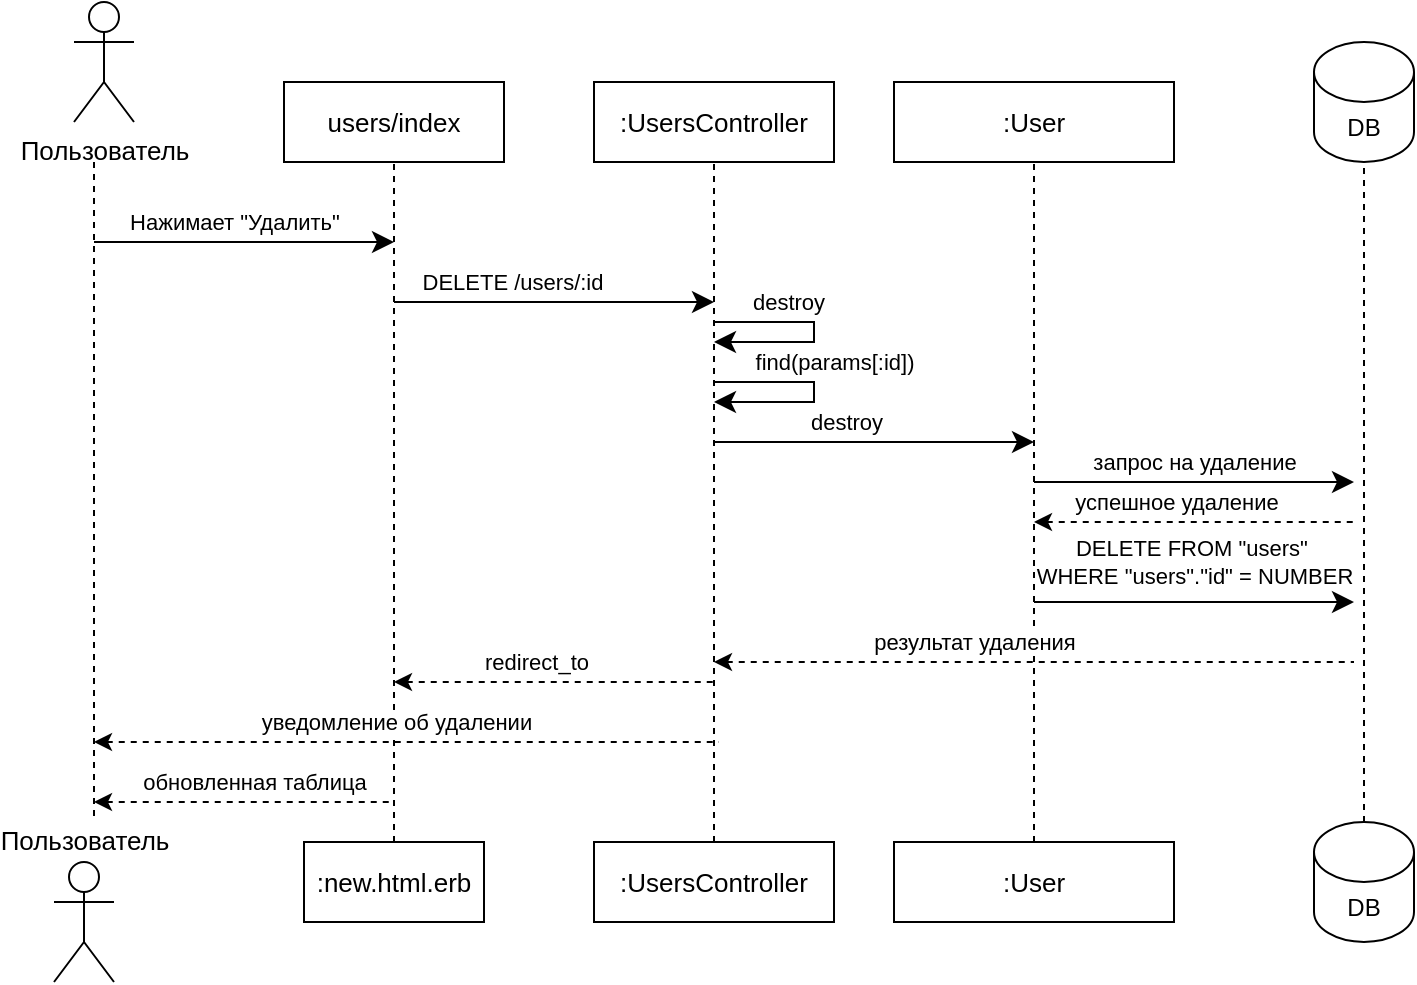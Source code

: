 <mxfile version="26.0.6">
  <diagram name="Page-1" id="2YBvvXClWsGukQMizWep">
    <mxGraphModel dx="989" dy="514" grid="1" gridSize="10" guides="1" tooltips="1" connect="1" arrows="1" fold="1" page="1" pageScale="1" pageWidth="850" pageHeight="1100" math="0" shadow="0">
      <root>
        <mxCell id="0" />
        <mxCell id="1" parent="0" />
        <mxCell id="DcK7qfO0fMDPadU4-bJH-3" value="" style="edgeStyle=orthogonalEdgeStyle;rounded=0;orthogonalLoop=1;jettySize=auto;html=1;endArrow=none;endFill=0;fontSize=13;dashed=1;" parent="1" edge="1">
          <mxGeometry relative="1" as="geometry">
            <mxPoint x="200" y="120" as="sourcePoint" />
            <mxPoint x="200" y="450" as="targetPoint" />
            <Array as="points">
              <mxPoint x="200" y="120" />
              <mxPoint x="200" y="640" />
            </Array>
          </mxGeometry>
        </mxCell>
        <mxCell id="DcK7qfO0fMDPadU4-bJH-1" value="Пользователь" style="shape=umlActor;verticalLabelPosition=bottom;verticalAlign=top;html=1;outlineConnect=0;fontSize=13;" parent="1" vertex="1">
          <mxGeometry x="190" y="40" width="30" height="60" as="geometry" />
        </mxCell>
        <mxCell id="DcK7qfO0fMDPadU4-bJH-2" value="Пользователь" style="shape=umlActor;verticalLabelPosition=top;verticalAlign=bottom;html=1;outlineConnect=0;labelPosition=center;align=center;fontSize=13;" parent="1" vertex="1">
          <mxGeometry x="180" y="470" width="30" height="60" as="geometry" />
        </mxCell>
        <mxCell id="DcK7qfO0fMDPadU4-bJH-4" value="users/index" style="rounded=0;whiteSpace=wrap;html=1;fontSize=13;" parent="1" vertex="1">
          <mxGeometry x="295" y="80" width="110" height="40" as="geometry" />
        </mxCell>
        <mxCell id="DcK7qfO0fMDPadU4-bJH-5" value=":new.html.erb" style="rounded=0;whiteSpace=wrap;html=1;fontSize=13;" parent="1" vertex="1">
          <mxGeometry x="305" y="460" width="90" height="40" as="geometry" />
        </mxCell>
        <mxCell id="DcK7qfO0fMDPadU4-bJH-7" value=":UsersController" style="rounded=0;whiteSpace=wrap;html=1;fontSize=13;" parent="1" vertex="1">
          <mxGeometry x="450" y="80" width="120" height="40" as="geometry" />
        </mxCell>
        <mxCell id="DcK7qfO0fMDPadU4-bJH-8" value=":UsersController" style="rounded=0;whiteSpace=wrap;html=1;fontSize=13;" parent="1" vertex="1">
          <mxGeometry x="450" y="460" width="120" height="40" as="geometry" />
        </mxCell>
        <mxCell id="DcK7qfO0fMDPadU4-bJH-11" value=":User" style="rounded=0;whiteSpace=wrap;html=1;fontSize=13;" parent="1" vertex="1">
          <mxGeometry x="600" y="460" width="140" height="40" as="geometry" />
        </mxCell>
        <mxCell id="DcK7qfO0fMDPadU4-bJH-15" value=":User" style="rounded=0;whiteSpace=wrap;html=1;fontSize=13;" parent="1" vertex="1">
          <mxGeometry x="600" y="80" width="140" height="40" as="geometry" />
        </mxCell>
        <mxCell id="DcK7qfO0fMDPadU4-bJH-25" value="" style="endArrow=classic;html=1;rounded=0;endSize=8;fontSize=13;" parent="1" edge="1">
          <mxGeometry width="50" height="50" relative="1" as="geometry">
            <mxPoint x="200" y="160" as="sourcePoint" />
            <mxPoint x="350" y="160" as="targetPoint" />
          </mxGeometry>
        </mxCell>
        <mxCell id="xKpAIE7Evgek5Haucw2L-2" value="Нажимает &quot;Удалить&quot;" style="edgeLabel;html=1;align=center;verticalAlign=middle;resizable=0;points=[];" vertex="1" connectable="0" parent="DcK7qfO0fMDPadU4-bJH-25">
          <mxGeometry x="-0.631" y="-2" relative="1" as="geometry">
            <mxPoint x="42" y="-12" as="offset" />
          </mxGeometry>
        </mxCell>
        <mxCell id="DcK7qfO0fMDPadU4-bJH-50" value="" style="endArrow=none;html=1;rounded=0;entryX=0.5;entryY=1;entryDx=0;entryDy=0;fontSize=13;exitX=0.5;exitY=0;exitDx=0;exitDy=0;dashed=1;" parent="1" source="DcK7qfO0fMDPadU4-bJH-8" target="DcK7qfO0fMDPadU4-bJH-7" edge="1">
          <mxGeometry width="50" height="50" relative="1" as="geometry">
            <mxPoint x="550" y="720" as="sourcePoint" />
            <mxPoint x="600" y="670" as="targetPoint" />
          </mxGeometry>
        </mxCell>
        <mxCell id="DcK7qfO0fMDPadU4-bJH-52" value="" style="endArrow=none;html=1;rounded=0;exitX=0.5;exitY=0;exitDx=0;exitDy=0;fontSize=13;dashed=1;entryX=0.5;entryY=1;entryDx=0;entryDy=0;" parent="1" source="DcK7qfO0fMDPadU4-bJH-11" edge="1" target="DcK7qfO0fMDPadU4-bJH-15">
          <mxGeometry width="50" height="50" relative="1" as="geometry">
            <mxPoint x="710" y="170" as="sourcePoint" />
            <mxPoint x="760" y="120" as="targetPoint" />
            <Array as="points" />
          </mxGeometry>
        </mxCell>
        <mxCell id="DcK7qfO0fMDPadU4-bJH-54" value="" style="endArrow=none;html=1;rounded=0;exitX=0.5;exitY=0;exitDx=0;exitDy=0;fontSize=13;dashed=1;entryX=0.5;entryY=1;entryDx=0;entryDy=0;entryPerimeter=0;" parent="1" source="xKpAIE7Evgek5Haucw2L-4" edge="1" target="xKpAIE7Evgek5Haucw2L-3">
          <mxGeometry width="50" height="50" relative="1" as="geometry">
            <mxPoint x="994.94" y="975" as="sourcePoint" />
            <mxPoint x="994.41" y="125" as="targetPoint" />
          </mxGeometry>
        </mxCell>
        <mxCell id="DcK7qfO0fMDPadU4-bJH-59" value="" style="endArrow=none;html=1;rounded=0;entryX=0.5;entryY=1;entryDx=0;entryDy=0;fontSize=13;exitX=0.5;exitY=0;exitDx=0;exitDy=0;dashed=1;" parent="1" source="DcK7qfO0fMDPadU4-bJH-5" edge="1">
          <mxGeometry width="50" height="50" relative="1" as="geometry">
            <mxPoint x="350" y="750" as="sourcePoint" />
            <mxPoint x="350" y="120" as="targetPoint" />
          </mxGeometry>
        </mxCell>
        <mxCell id="8KaN66j-5YE_tGuYA4_8-3" value="" style="endArrow=classic;html=1;rounded=0;endSize=8;fontSize=13;" parent="1" edge="1">
          <mxGeometry width="50" height="50" relative="1" as="geometry">
            <mxPoint x="350" y="190" as="sourcePoint" />
            <mxPoint x="510" y="190" as="targetPoint" />
          </mxGeometry>
        </mxCell>
        <mxCell id="xKpAIE7Evgek5Haucw2L-6" value="DELETE /users/:id" style="edgeLabel;html=1;align=center;verticalAlign=middle;resizable=0;points=[];" vertex="1" connectable="0" parent="8KaN66j-5YE_tGuYA4_8-3">
          <mxGeometry x="-0.433" y="5" relative="1" as="geometry">
            <mxPoint x="13" y="-5" as="offset" />
          </mxGeometry>
        </mxCell>
        <mxCell id="8KaN66j-5YE_tGuYA4_8-37" value="" style="endArrow=none;html=1;rounded=0;endSize=8;fontSize=13;dashed=1;endFill=0;startArrow=classic;startFill=1;" parent="1" edge="1">
          <mxGeometry width="50" height="50" relative="1" as="geometry">
            <mxPoint x="200" y="410" as="sourcePoint" />
            <mxPoint x="512.5" y="410" as="targetPoint" />
          </mxGeometry>
        </mxCell>
        <mxCell id="xKpAIE7Evgek5Haucw2L-13" value="уведомление об удалении" style="edgeLabel;html=1;align=center;verticalAlign=middle;resizable=0;points=[];" vertex="1" connectable="0" parent="8KaN66j-5YE_tGuYA4_8-37">
          <mxGeometry x="-0.255" relative="1" as="geometry">
            <mxPoint x="34" y="-10" as="offset" />
          </mxGeometry>
        </mxCell>
        <mxCell id="xKpAIE7Evgek5Haucw2L-3" value="DB" style="shape=cylinder3;whiteSpace=wrap;html=1;boundedLbl=1;backgroundOutline=1;size=15;" vertex="1" parent="1">
          <mxGeometry x="810" y="60" width="50" height="60" as="geometry" />
        </mxCell>
        <mxCell id="xKpAIE7Evgek5Haucw2L-5" value="" style="endArrow=none;html=1;rounded=0;exitX=0.5;exitY=0;exitDx=0;exitDy=0;fontSize=13;dashed=1;exitPerimeter=0;entryX=0.5;entryY=0;entryDx=0;entryDy=0;entryPerimeter=0;" edge="1" parent="1" source="xKpAIE7Evgek5Haucw2L-4" target="xKpAIE7Evgek5Haucw2L-4">
          <mxGeometry width="50" height="50" relative="1" as="geometry">
            <mxPoint x="994.94" y="475" as="sourcePoint" />
            <mxPoint x="860" y="430" as="targetPoint" />
          </mxGeometry>
        </mxCell>
        <mxCell id="xKpAIE7Evgek5Haucw2L-4" value="DB" style="shape=cylinder3;whiteSpace=wrap;html=1;boundedLbl=1;backgroundOutline=1;size=15;" vertex="1" parent="1">
          <mxGeometry x="810" y="450" width="50" height="60" as="geometry" />
        </mxCell>
        <mxCell id="xKpAIE7Evgek5Haucw2L-7" value="" style="endArrow=classic;html=1;rounded=0;endSize=8;fontSize=13;" edge="1" parent="1">
          <mxGeometry width="50" height="50" relative="1" as="geometry">
            <mxPoint x="510" y="260" as="sourcePoint" />
            <mxPoint x="670" y="260" as="targetPoint" />
          </mxGeometry>
        </mxCell>
        <mxCell id="xKpAIE7Evgek5Haucw2L-8" value="destroy" style="edgeLabel;html=1;align=center;verticalAlign=middle;resizable=0;points=[];" vertex="1" connectable="0" parent="xKpAIE7Evgek5Haucw2L-7">
          <mxGeometry x="-0.433" y="5" relative="1" as="geometry">
            <mxPoint x="20" y="-5" as="offset" />
          </mxGeometry>
        </mxCell>
        <mxCell id="xKpAIE7Evgek5Haucw2L-9" value="запрос на удаление" style="endArrow=classic;html=1;rounded=0;endSize=8;fontSize=11;" edge="1" parent="1">
          <mxGeometry y="10" width="50" height="50" relative="1" as="geometry">
            <mxPoint x="670" y="280" as="sourcePoint" />
            <mxPoint x="830" y="280" as="targetPoint" />
            <Array as="points">
              <mxPoint x="720" y="280" />
            </Array>
            <mxPoint as="offset" />
          </mxGeometry>
        </mxCell>
        <mxCell id="xKpAIE7Evgek5Haucw2L-18" value="" style="endArrow=classic;html=1;rounded=0;endSize=8;fontSize=13;" edge="1" parent="1">
          <mxGeometry width="50" height="50" relative="1" as="geometry">
            <mxPoint x="510" y="200" as="sourcePoint" />
            <mxPoint x="510" y="210" as="targetPoint" />
            <Array as="points">
              <mxPoint x="560" y="200" />
              <mxPoint x="560" y="210" />
            </Array>
          </mxGeometry>
        </mxCell>
        <mxCell id="xKpAIE7Evgek5Haucw2L-19" value="destroy" style="edgeLabel;html=1;align=center;verticalAlign=middle;resizable=0;points=[];" vertex="1" connectable="0" parent="xKpAIE7Evgek5Haucw2L-18">
          <mxGeometry x="-0.433" y="5" relative="1" as="geometry">
            <mxPoint x="6" y="-5" as="offset" />
          </mxGeometry>
        </mxCell>
        <mxCell id="xKpAIE7Evgek5Haucw2L-20" value="" style="endArrow=classic;html=1;rounded=0;endSize=8;fontSize=13;" edge="1" parent="1">
          <mxGeometry width="50" height="50" relative="1" as="geometry">
            <mxPoint x="510" y="230" as="sourcePoint" />
            <mxPoint x="510" y="240" as="targetPoint" />
            <Array as="points">
              <mxPoint x="560" y="230" />
              <mxPoint x="560" y="240" />
              <mxPoint x="540" y="240" />
            </Array>
          </mxGeometry>
        </mxCell>
        <mxCell id="xKpAIE7Evgek5Haucw2L-21" value="find(params[:id])" style="edgeLabel;html=1;align=center;verticalAlign=middle;resizable=0;points=[];" vertex="1" connectable="0" parent="xKpAIE7Evgek5Haucw2L-20">
          <mxGeometry x="-0.433" y="5" relative="1" as="geometry">
            <mxPoint x="29" y="-5" as="offset" />
          </mxGeometry>
        </mxCell>
        <mxCell id="xKpAIE7Evgek5Haucw2L-22" value="" style="endArrow=none;html=1;rounded=0;endSize=8;fontSize=13;dashed=1;endFill=0;startArrow=classic;startFill=1;" edge="1" parent="1">
          <mxGeometry width="50" height="50" relative="1" as="geometry">
            <mxPoint x="670" y="300" as="sourcePoint" />
            <mxPoint x="830" y="300" as="targetPoint" />
          </mxGeometry>
        </mxCell>
        <mxCell id="xKpAIE7Evgek5Haucw2L-23" value="успешное удаление" style="edgeLabel;html=1;align=center;verticalAlign=middle;resizable=0;points=[];" vertex="1" connectable="0" parent="xKpAIE7Evgek5Haucw2L-22">
          <mxGeometry x="-0.255" relative="1" as="geometry">
            <mxPoint x="11" y="-10" as="offset" />
          </mxGeometry>
        </mxCell>
        <mxCell id="xKpAIE7Evgek5Haucw2L-24" value="" style="endArrow=classic;html=1;rounded=0;endSize=8;fontSize=13;" edge="1" parent="1">
          <mxGeometry width="50" height="50" relative="1" as="geometry">
            <mxPoint x="670" y="340" as="sourcePoint" />
            <mxPoint x="830" y="340" as="targetPoint" />
          </mxGeometry>
        </mxCell>
        <mxCell id="xKpAIE7Evgek5Haucw2L-25" value="DELETE FROM &quot;users&quot;&amp;nbsp;&lt;div&gt;WHERE &quot;users&quot;.&quot;id&quot; = NUMBER&lt;/div&gt;" style="edgeLabel;html=1;align=center;verticalAlign=middle;resizable=0;points=[];" vertex="1" connectable="0" parent="xKpAIE7Evgek5Haucw2L-24">
          <mxGeometry x="-0.433" y="5" relative="1" as="geometry">
            <mxPoint x="34" y="-15" as="offset" />
          </mxGeometry>
        </mxCell>
        <mxCell id="xKpAIE7Evgek5Haucw2L-28" value="" style="endArrow=none;html=1;rounded=0;endSize=8;fontSize=13;dashed=1;endFill=0;startArrow=classic;startFill=1;" edge="1" parent="1">
          <mxGeometry width="50" height="50" relative="1" as="geometry">
            <mxPoint x="200" y="440" as="sourcePoint" />
            <mxPoint x="350" y="440" as="targetPoint" />
          </mxGeometry>
        </mxCell>
        <mxCell id="xKpAIE7Evgek5Haucw2L-29" value="обновленная таблица" style="edgeLabel;html=1;align=center;verticalAlign=middle;resizable=0;points=[];" vertex="1" connectable="0" parent="xKpAIE7Evgek5Haucw2L-28">
          <mxGeometry x="-0.255" relative="1" as="geometry">
            <mxPoint x="24" y="-10" as="offset" />
          </mxGeometry>
        </mxCell>
        <mxCell id="xKpAIE7Evgek5Haucw2L-30" value="" style="endArrow=none;html=1;rounded=0;endSize=8;fontSize=13;dashed=1;endFill=0;startArrow=classic;startFill=1;" edge="1" parent="1">
          <mxGeometry width="50" height="50" relative="1" as="geometry">
            <mxPoint x="510" y="370" as="sourcePoint" />
            <mxPoint x="830" y="370" as="targetPoint" />
          </mxGeometry>
        </mxCell>
        <mxCell id="xKpAIE7Evgek5Haucw2L-31" value="результат удаления" style="edgeLabel;html=1;align=center;verticalAlign=middle;resizable=0;points=[];" vertex="1" connectable="0" parent="xKpAIE7Evgek5Haucw2L-30">
          <mxGeometry x="-0.255" relative="1" as="geometry">
            <mxPoint x="11" y="-10" as="offset" />
          </mxGeometry>
        </mxCell>
        <mxCell id="xKpAIE7Evgek5Haucw2L-32" value="" style="endArrow=none;html=1;rounded=0;endSize=8;fontSize=13;dashed=1;endFill=0;startArrow=classic;startFill=1;" edge="1" parent="1">
          <mxGeometry width="50" height="50" relative="1" as="geometry">
            <mxPoint x="350" y="380" as="sourcePoint" />
            <mxPoint x="510" y="380" as="targetPoint" />
          </mxGeometry>
        </mxCell>
        <mxCell id="xKpAIE7Evgek5Haucw2L-33" value="redirect_to" style="edgeLabel;html=1;align=center;verticalAlign=middle;resizable=0;points=[];" vertex="1" connectable="0" parent="xKpAIE7Evgek5Haucw2L-32">
          <mxGeometry x="-0.255" relative="1" as="geometry">
            <mxPoint x="11" y="-10" as="offset" />
          </mxGeometry>
        </mxCell>
      </root>
    </mxGraphModel>
  </diagram>
</mxfile>
